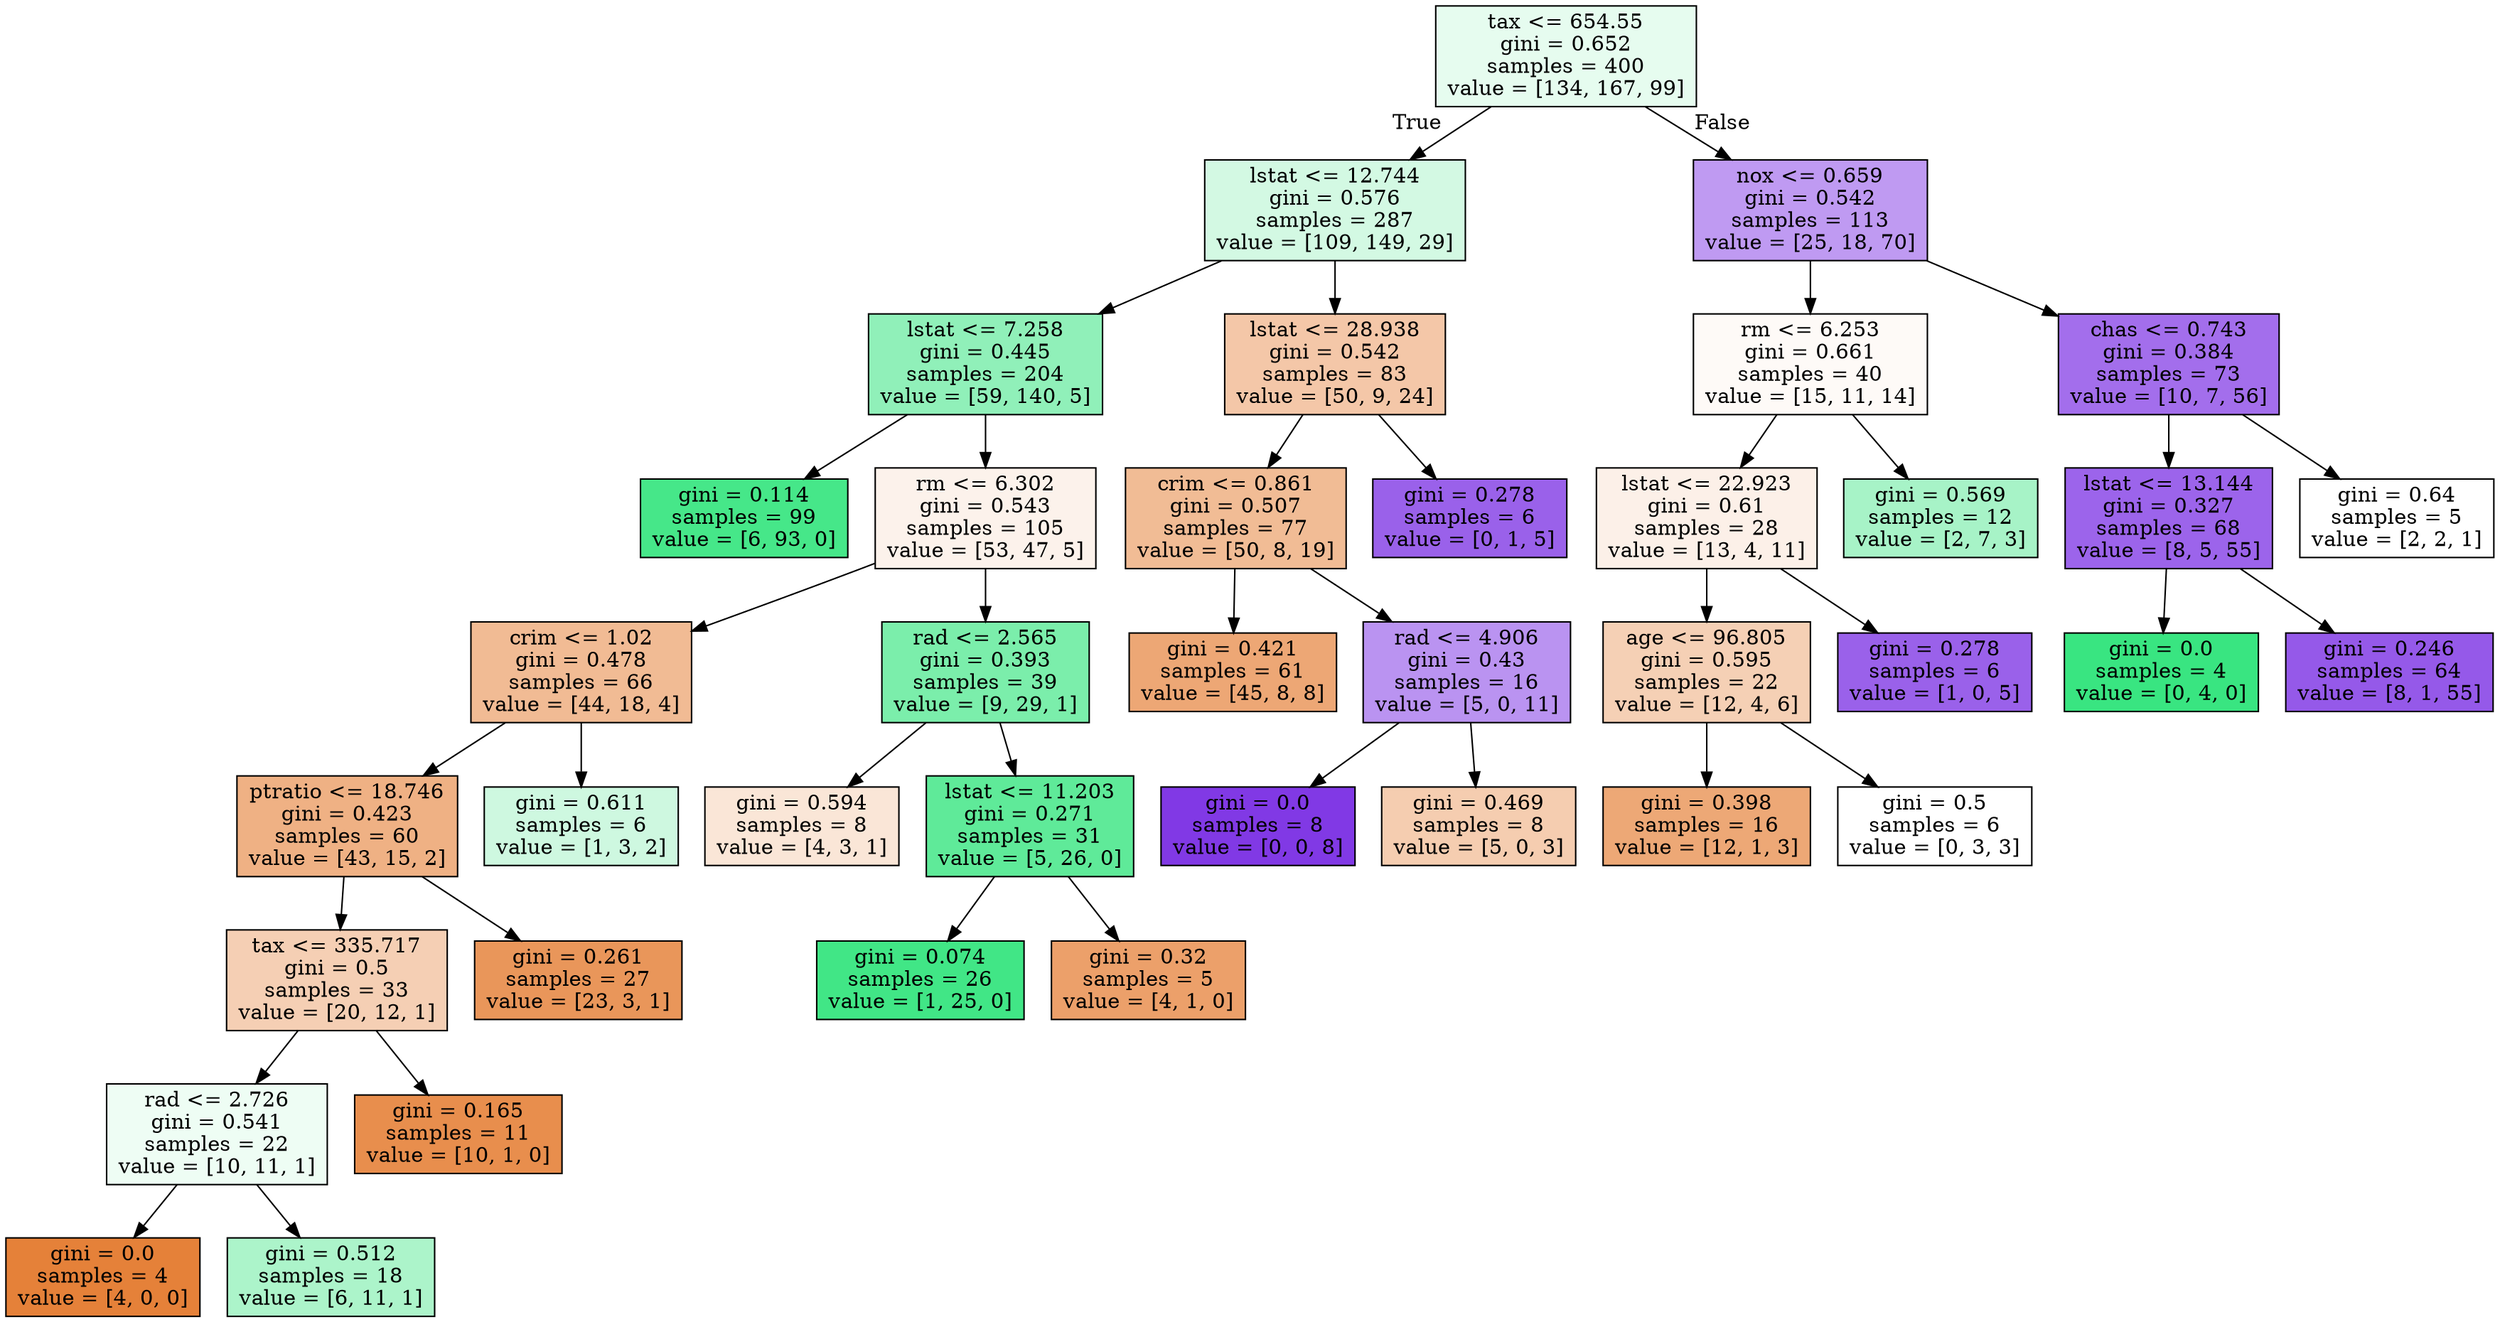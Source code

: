digraph Tree {
node [shape=box, style="filled", color="black"] ;
0 [label="tax <= 654.55\ngini = 0.652\nsamples = 400\nvalue = [134, 167, 99]", fillcolor="#e6fcef"] ;
1 [label="lstat <= 12.744\ngini = 0.576\nsamples = 287\nvalue = [109, 149, 29]", fillcolor="#d3f9e3"] ;
0 -> 1 [labeldistance=2.5, labelangle=45, headlabel="True"] ;
2 [label="lstat <= 7.258\ngini = 0.445\nsamples = 204\nvalue = [59, 140, 5]", fillcolor="#90f0b9"] ;
1 -> 2 ;
3 [label="gini = 0.114\nsamples = 99\nvalue = [6, 93, 0]", fillcolor="#46e789"] ;
2 -> 3 ;
4 [label="rm <= 6.302\ngini = 0.543\nsamples = 105\nvalue = [53, 47, 5]", fillcolor="#fcf2eb"] ;
2 -> 4 ;
5 [label="crim <= 1.02\ngini = 0.478\nsamples = 66\nvalue = [44, 18, 4]", fillcolor="#f1bb94"] ;
4 -> 5 ;
6 [label="ptratio <= 18.746\ngini = 0.423\nsamples = 60\nvalue = [43, 15, 2]", fillcolor="#efb184"] ;
5 -> 6 ;
7 [label="tax <= 335.717\ngini = 0.5\nsamples = 33\nvalue = [20, 12, 1]", fillcolor="#f5cfb4"] ;
6 -> 7 ;
8 [label="rad <= 2.726\ngini = 0.541\nsamples = 22\nvalue = [10, 11, 1]", fillcolor="#eefdf4"] ;
7 -> 8 ;
9 [label="gini = 0.0\nsamples = 4\nvalue = [4, 0, 0]", fillcolor="#e58139"] ;
8 -> 9 ;
10 [label="gini = 0.512\nsamples = 18\nvalue = [6, 11, 1]", fillcolor="#acf4ca"] ;
8 -> 10 ;
11 [label="gini = 0.165\nsamples = 11\nvalue = [10, 1, 0]", fillcolor="#e88e4d"] ;
7 -> 11 ;
12 [label="gini = 0.261\nsamples = 27\nvalue = [23, 3, 1]", fillcolor="#e9965a"] ;
6 -> 12 ;
13 [label="gini = 0.611\nsamples = 6\nvalue = [1, 3, 2]", fillcolor="#cef8e0"] ;
5 -> 13 ;
14 [label="rad <= 2.565\ngini = 0.393\nsamples = 39\nvalue = [9, 29, 1]", fillcolor="#7beeab"] ;
4 -> 14 ;
15 [label="gini = 0.594\nsamples = 8\nvalue = [4, 3, 1]", fillcolor="#fae6d7"] ;
14 -> 15 ;
16 [label="lstat <= 11.203\ngini = 0.271\nsamples = 31\nvalue = [5, 26, 0]", fillcolor="#5fea99"] ;
14 -> 16 ;
17 [label="gini = 0.074\nsamples = 26\nvalue = [1, 25, 0]", fillcolor="#41e686"] ;
16 -> 17 ;
18 [label="gini = 0.32\nsamples = 5\nvalue = [4, 1, 0]", fillcolor="#eca06a"] ;
16 -> 18 ;
19 [label="lstat <= 28.938\ngini = 0.542\nsamples = 83\nvalue = [50, 9, 24]", fillcolor="#f4c7a8"] ;
1 -> 19 ;
20 [label="crim <= 0.861\ngini = 0.507\nsamples = 77\nvalue = [50, 8, 19]", fillcolor="#f1bc95"] ;
19 -> 20 ;
21 [label="gini = 0.421\nsamples = 61\nvalue = [45, 8, 8]", fillcolor="#eda775"] ;
20 -> 21 ;
22 [label="rad <= 4.906\ngini = 0.43\nsamples = 16\nvalue = [5, 0, 11]", fillcolor="#ba93f1"] ;
20 -> 22 ;
23 [label="gini = 0.0\nsamples = 8\nvalue = [0, 0, 8]", fillcolor="#8139e5"] ;
22 -> 23 ;
24 [label="gini = 0.469\nsamples = 8\nvalue = [5, 0, 3]", fillcolor="#f5cdb0"] ;
22 -> 24 ;
25 [label="gini = 0.278\nsamples = 6\nvalue = [0, 1, 5]", fillcolor="#9a61ea"] ;
19 -> 25 ;
26 [label="nox <= 0.659\ngini = 0.542\nsamples = 113\nvalue = [25, 18, 70]", fillcolor="#bf9af2"] ;
0 -> 26 [labeldistance=2.5, labelangle=-45, headlabel="False"] ;
27 [label="rm <= 6.253\ngini = 0.661\nsamples = 40\nvalue = [15, 11, 14]", fillcolor="#fefaf7"] ;
26 -> 27 ;
28 [label="lstat <= 22.923\ngini = 0.61\nsamples = 28\nvalue = [13, 4, 11]", fillcolor="#fcf0e8"] ;
27 -> 28 ;
29 [label="age <= 96.805\ngini = 0.595\nsamples = 22\nvalue = [12, 4, 6]", fillcolor="#f5d0b5"] ;
28 -> 29 ;
30 [label="gini = 0.398\nsamples = 16\nvalue = [12, 1, 3]", fillcolor="#eda876"] ;
29 -> 30 ;
31 [label="gini = 0.5\nsamples = 6\nvalue = [0, 3, 3]", fillcolor="#ffffff"] ;
29 -> 31 ;
32 [label="gini = 0.278\nsamples = 6\nvalue = [1, 0, 5]", fillcolor="#9a61ea"] ;
28 -> 32 ;
33 [label="gini = 0.569\nsamples = 12\nvalue = [2, 7, 3]", fillcolor="#a7f3c7"] ;
27 -> 33 ;
34 [label="chas <= 0.743\ngini = 0.384\nsamples = 73\nvalue = [10, 7, 56]", fillcolor="#a36eec"] ;
26 -> 34 ;
35 [label="lstat <= 13.144\ngini = 0.327\nsamples = 68\nvalue = [8, 5, 55]", fillcolor="#9c64eb"] ;
34 -> 35 ;
36 [label="gini = 0.0\nsamples = 4\nvalue = [0, 4, 0]", fillcolor="#39e581"] ;
35 -> 36 ;
37 [label="gini = 0.246\nsamples = 64\nvalue = [8, 1, 55]", fillcolor="#9559e9"] ;
35 -> 37 ;
38 [label="gini = 0.64\nsamples = 5\nvalue = [2, 2, 1]", fillcolor="#ffffff"] ;
34 -> 38 ;
}